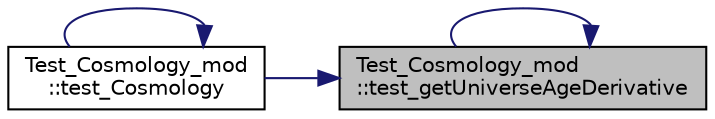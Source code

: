 digraph "Test_Cosmology_mod::test_getUniverseAgeDerivative"
{
 // LATEX_PDF_SIZE
  edge [fontname="Helvetica",fontsize="10",labelfontname="Helvetica",labelfontsize="10"];
  node [fontname="Helvetica",fontsize="10",shape=record];
  rankdir="RL";
  Node1 [label="Test_Cosmology_mod\l::test_getUniverseAgeDerivative",height=0.2,width=0.4,color="black", fillcolor="grey75", style="filled", fontcolor="black",tooltip=" "];
  Node1 -> Node2 [dir="back",color="midnightblue",fontsize="10",style="solid",fontname="Helvetica"];
  Node2 [label="Test_Cosmology_mod\l::test_Cosmology",height=0.2,width=0.4,color="black", fillcolor="white", style="filled",URL="$namespaceTest__Cosmology__mod.html#a3068c7b36877e6a5183ba0c9baf9bc1d",tooltip=" "];
  Node2 -> Node2 [dir="back",color="midnightblue",fontsize="10",style="solid",fontname="Helvetica"];
  Node1 -> Node1 [dir="back",color="midnightblue",fontsize="10",style="solid",fontname="Helvetica"];
}
